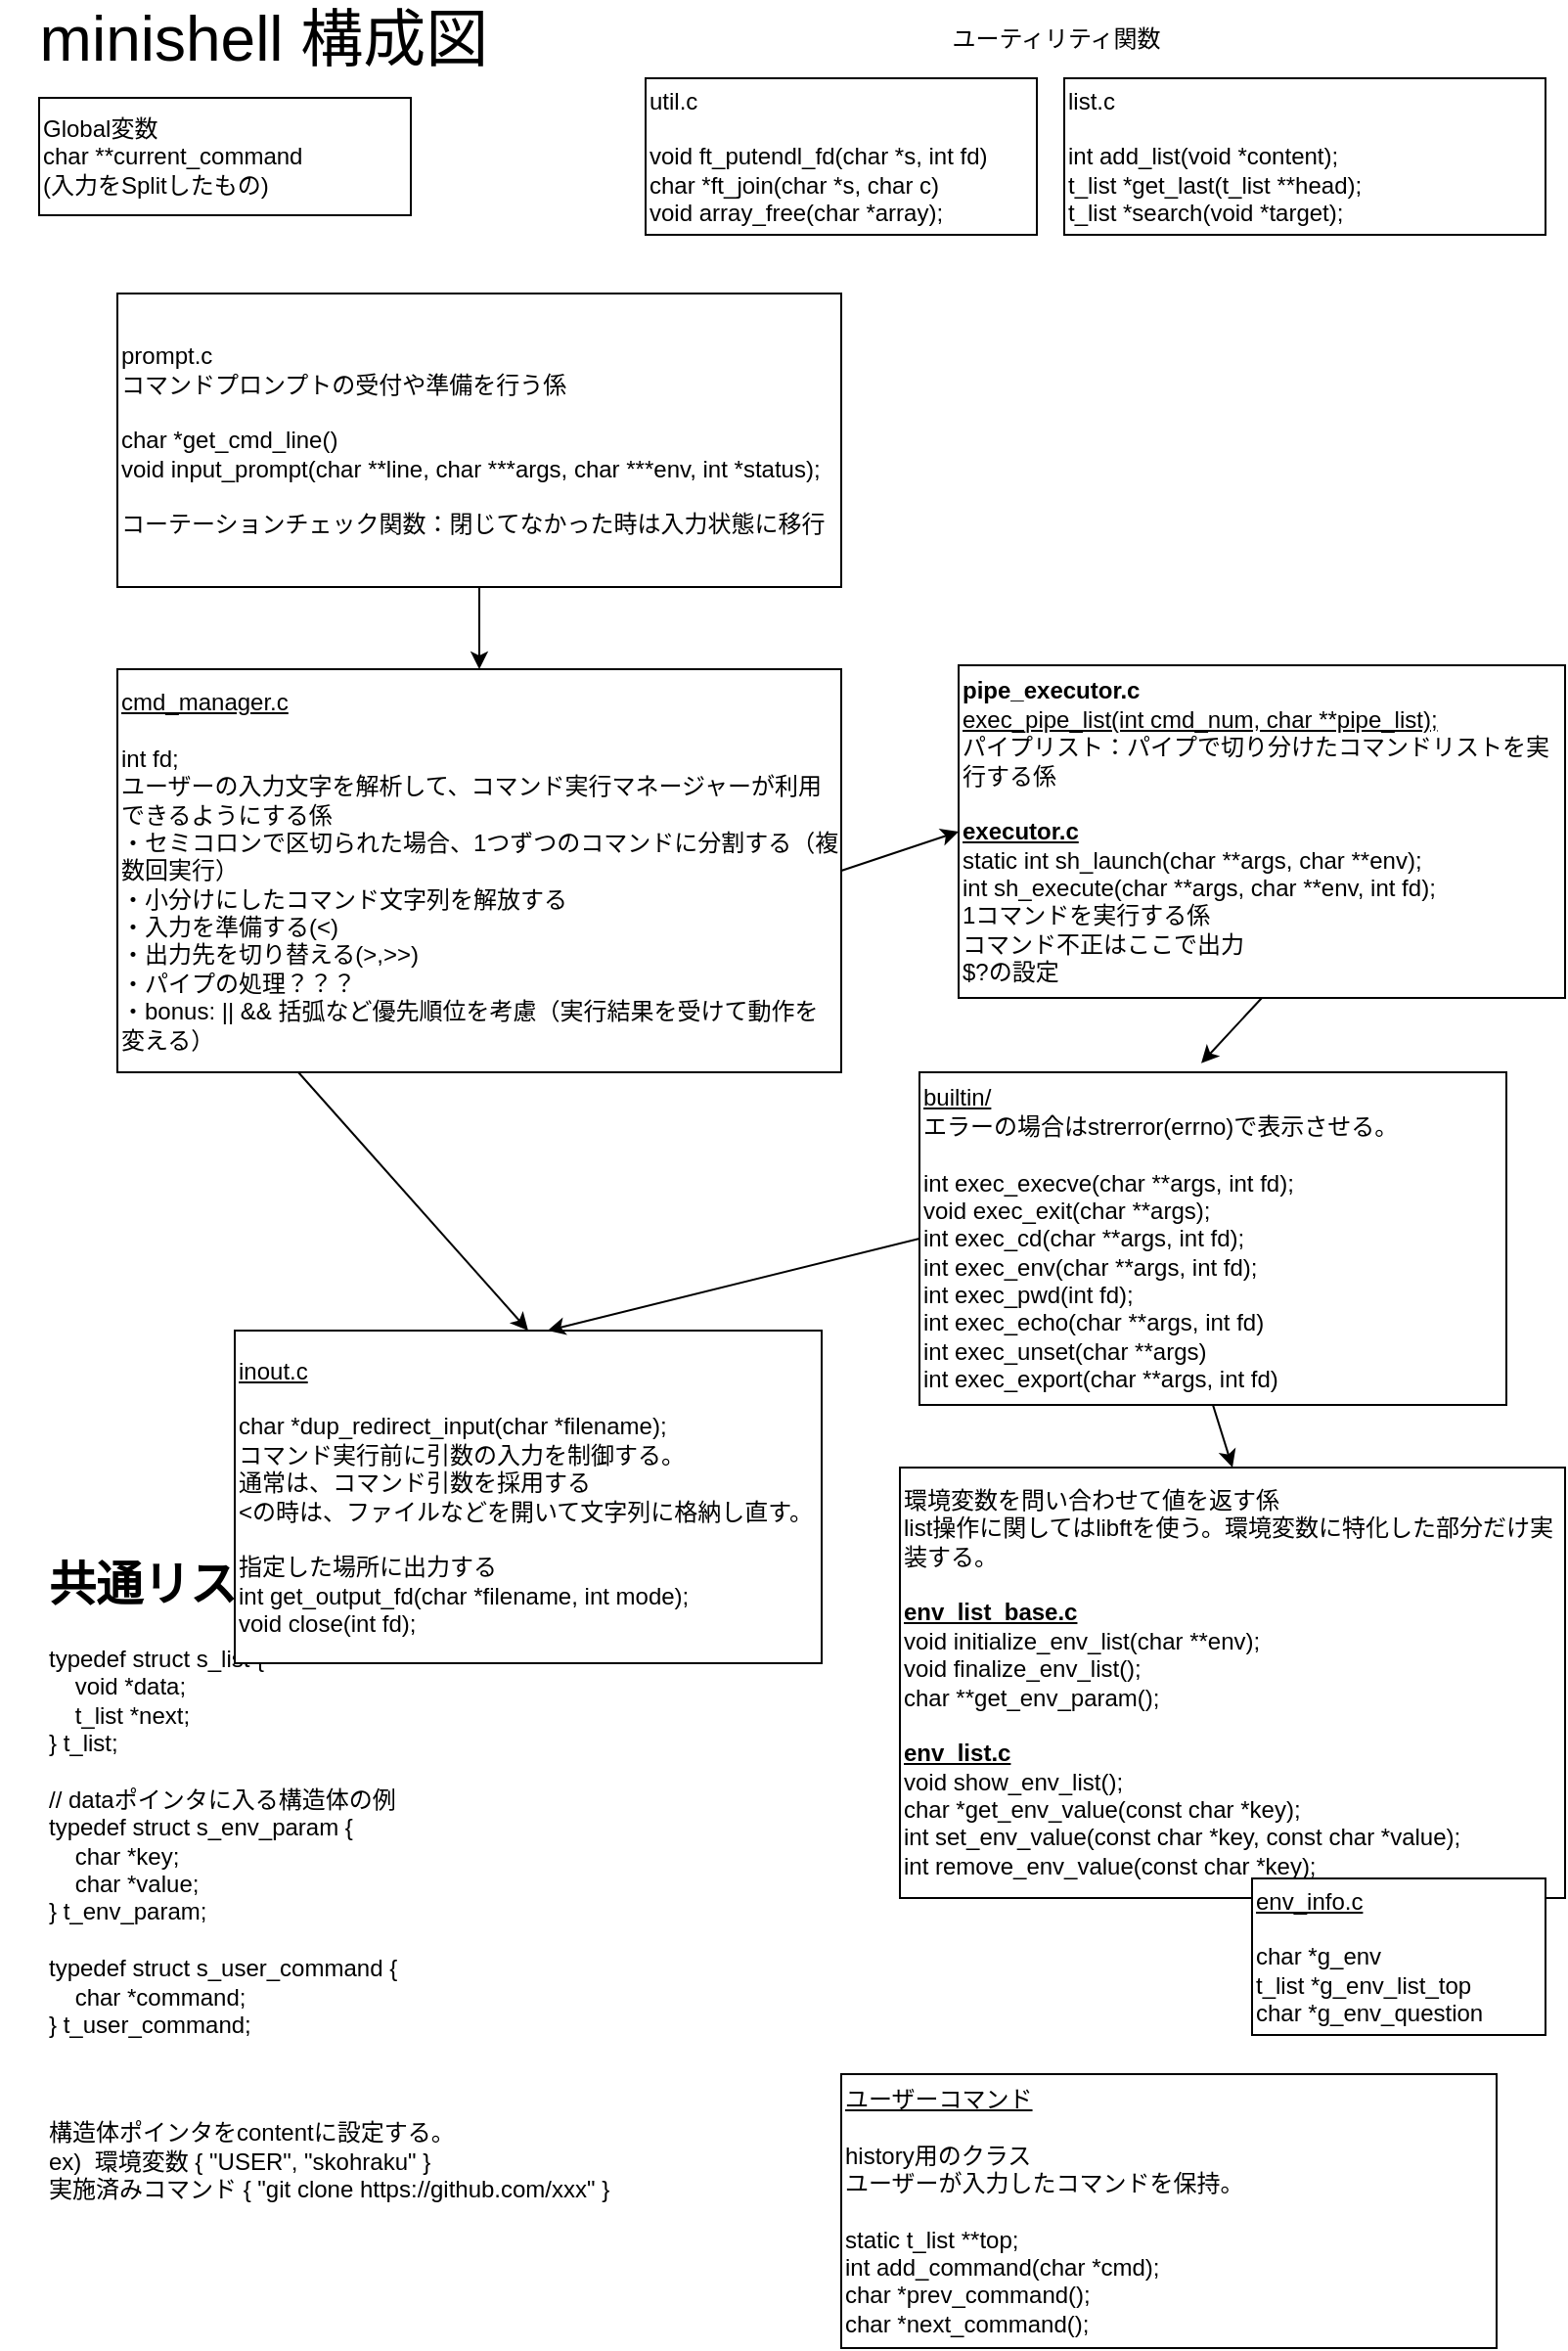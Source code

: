 <mxfile version="13.10.9" type="embed" pages="3">
    <diagram id="8rXn6J1F0hXc0jveFzcs" name="構成図">
        <mxGraphModel dx="1197" dy="1681" grid="1" gridSize="10" guides="1" tooltips="1" connect="1" arrows="1" fold="1" page="1" pageScale="1" pageWidth="827" pageHeight="1169" math="0" shadow="0">
            <root>
                <mxCell id="0"/>
                <mxCell id="1" parent="0"/>
                <mxCell id="2" value="minishell 構成図" style="text;html=1;strokeColor=none;fillColor=none;align=center;verticalAlign=middle;whiteSpace=wrap;rounded=0;fontSize=32;" parent="1" vertex="1">
                    <mxGeometry x="10" y="-1150" width="270" height="40" as="geometry"/>
                </mxCell>
                <mxCell id="7" value="prompt.c&lt;br&gt;コマンドプロンプトの受付や準備を行う係&lt;br&gt;&lt;br&gt;char *get_cmd_line()&lt;br&gt;void input_prompt(char **line, char ***args, char ***env, int *status);&lt;br&gt;&lt;br&gt;コーテーションチェック関数：閉じてなかった時は入力状態に移行" style="rounded=0;whiteSpace=wrap;html=1;align=left;" parent="1" vertex="1">
                    <mxGeometry x="70" y="-1000" width="370" height="150" as="geometry"/>
                </mxCell>
                <mxCell id="8" value="util.c&lt;br&gt;&lt;br&gt;void ft_putendl_fd(char *s, int fd)&lt;br&gt;char *ft_join(char *s, char c)&lt;br&gt;void array_free(char *array);" style="rounded=0;whiteSpace=wrap;html=1;align=left;" parent="1" vertex="1">
                    <mxGeometry x="340" y="-1110" width="200" height="80" as="geometry"/>
                </mxCell>
                <mxCell id="9" value="&lt;u&gt;builtin/&lt;br&gt;&lt;/u&gt;エラーの場合はstrerror(errno)で表示させる。&lt;br&gt;&lt;br&gt;int exec_execve(char **args, int fd);&lt;br&gt;void exec_exit(char **args);&lt;br&gt;int exec_cd(char **args, int fd);&lt;br&gt;int exec_env(char **args, int fd);&lt;br&gt;int exec_pwd(int fd);&lt;br&gt;int exec_echo(char **args, int fd)&lt;br&gt;int exec_unset(char **args)&lt;br&gt;int exec_export(char **args, int fd)&amp;nbsp;" style="whiteSpace=wrap;html=1;align=left;" parent="1" vertex="1">
                    <mxGeometry x="480" y="-602" width="300" height="170" as="geometry"/>
                </mxCell>
                <mxCell id="10" value="" style="endArrow=classic;html=1;entryX=0.48;entryY=-0.027;entryDx=0;entryDy=0;exitX=0.5;exitY=1;exitDx=0;exitDy=0;entryPerimeter=0;" parent="1" source="23" target="9" edge="1">
                    <mxGeometry width="50" height="50" relative="1" as="geometry">
                        <mxPoint x="380" y="-760" as="sourcePoint"/>
                        <mxPoint x="430" y="-810" as="targetPoint"/>
                    </mxGeometry>
                </mxCell>
                <mxCell id="11" value="list.c&lt;br&gt;&lt;br&gt;int add_list(void *content);&lt;br&gt;t_list *get_last(t_list **head);&lt;br&gt;t_list *search(void *target);" style="rounded=0;whiteSpace=wrap;html=1;align=left;" parent="1" vertex="1">
                    <mxGeometry x="554" y="-1110" width="246" height="80" as="geometry"/>
                </mxCell>
                <mxCell id="13" value="&lt;h1&gt;共通リスト&lt;/h1&gt;&lt;p&gt;typedef struct s_list {&lt;br&gt;&lt;span&gt;&amp;nbsp; &amp;nbsp; void *data;&lt;br&gt;&amp;nbsp; &amp;nbsp; t_list *next;&lt;br&gt;} t_list;&lt;br&gt;&lt;br&gt;// dataポインタに入る構造体の例&lt;br&gt;typedef struct s_env_param {&lt;br&gt;&amp;nbsp; &amp;nbsp; char *key;&lt;br&gt;&amp;nbsp; &amp;nbsp; char *value;&lt;br&gt;} t_env_param;&lt;br&gt;&lt;br&gt;typedef struct s_user_command {&lt;br&gt;&amp;nbsp; &amp;nbsp; char *command;&lt;br&gt;} t_user_command;&lt;br&gt;&lt;br&gt;&lt;/span&gt;&lt;/p&gt;&lt;p&gt;&lt;span&gt;&lt;br&gt;構造体ポインタをcontentに設定する。&lt;br&gt;ex)&amp;nbsp; 環境変数 { &quot;USER&quot;, &quot;skohraku&quot; }&amp;nbsp;&lt;br&gt;実施済みコマンド { &quot;git clone https://github.com/xxx&quot; }&lt;br&gt;&lt;/span&gt;&lt;/p&gt;" style="text;html=1;strokeColor=none;fillColor=none;spacing=5;spacingTop=-20;whiteSpace=wrap;overflow=hidden;rounded=0;align=left;" parent="1" vertex="1">
                    <mxGeometry x="30" y="-360" width="370" height="370" as="geometry"/>
                </mxCell>
                <mxCell id="14" value="環境変数を問い合わせて値を返す係&lt;br&gt;list操作に関してはlibftを使う。環境変数に特化した部分だけ実装する。&lt;br&gt;&lt;br&gt;&lt;u&gt;&lt;b&gt;env_list_base.c&lt;/b&gt;&lt;/u&gt;&lt;br&gt;void initialize_env_list(char **env);&lt;br&gt;void finalize_env_list();&lt;br&gt;char **get_env_param();&lt;br&gt;&lt;br&gt;&lt;u&gt;&lt;b&gt;env_list.c&lt;/b&gt;&lt;/u&gt;&lt;br&gt;void show_env_list();&lt;br&gt;char *get_env_value(const char *key);&lt;br&gt;int set_env_value(const char *key, const char *value);&lt;br&gt;int remove_env_value(const char *key);" style="rounded=0;whiteSpace=wrap;html=1;align=left;" parent="1" vertex="1">
                    <mxGeometry x="470" y="-400" width="340" height="220" as="geometry"/>
                </mxCell>
                <mxCell id="15" value="Global変数&lt;br&gt;char **current_command&lt;br&gt;(入力をSplitしたもの)" style="rounded=0;whiteSpace=wrap;html=1;align=left;" parent="1" vertex="1">
                    <mxGeometry x="30" y="-1100" width="190" height="60" as="geometry"/>
                </mxCell>
                <mxCell id="16" value="&lt;u&gt;cmd_manager.c&lt;/u&gt;&lt;br&gt;&lt;br&gt;int fd;&lt;br&gt;ユーザーの入力文字を解析して、コマンド実行マネージャーが利用できるようにする係&lt;br&gt;・セミコロンで区切られた場合、1つずつのコマンドに分割する（複数回実行）&lt;br&gt;・小分けにしたコマンド文字列を解放する&lt;br&gt;・入力を準備する(&amp;lt;)&lt;br&gt;・出力先を切り替える(&amp;gt;,&amp;gt;&amp;gt;)&lt;br&gt;・パイプの処理？？？&lt;br&gt;・bonus: || &amp;amp;&amp;amp; 括弧など優先順位を考慮（実行結果を受けて動作を変える）" style="whiteSpace=wrap;html=1;align=left;" parent="1" vertex="1">
                    <mxGeometry x="70" y="-808" width="370" height="206" as="geometry"/>
                </mxCell>
                <mxCell id="19" value="" style="endArrow=classic;html=1;entryX=0.5;entryY=0;entryDx=0;entryDy=0;exitX=0.5;exitY=1;exitDx=0;exitDy=0;" parent="1" source="7" target="16" edge="1">
                    <mxGeometry width="50" height="50" relative="1" as="geometry">
                        <mxPoint x="390" y="-895" as="sourcePoint"/>
                        <mxPoint x="430" y="-930" as="targetPoint"/>
                    </mxGeometry>
                </mxCell>
                <mxCell id="21" value="&lt;u&gt;inout.c&lt;br&gt;&lt;/u&gt;&lt;br&gt;char *dup_redirect_input(char *filename);&lt;br&gt;コマンド実行前に引数の入力を制御する。&lt;br&gt;通常は、コマンド引数を採用する&lt;br&gt;&amp;lt;の時は、ファイルなどを開いて文字列に格納し直す。&lt;br&gt;&lt;br&gt;指定した場所に出力する&lt;br&gt;int get_output_fd(char *filename, int mode);&lt;br&gt;void close(int fd);" style="whiteSpace=wrap;html=1;align=left;" parent="1" vertex="1">
                    <mxGeometry x="130" y="-470" width="300" height="170" as="geometry"/>
                </mxCell>
                <mxCell id="23" value="&lt;b&gt;pipe_executor.c&lt;/b&gt;&lt;br&gt;&lt;u&gt;exec_pipe_list(int cmd_num, char **pipe_list);&lt;/u&gt;&lt;br&gt;パイプリスト：パイプで切り分けたコマンドリストを実行する係&lt;br&gt;&lt;br&gt;&lt;u&gt;&lt;b&gt;executor.c&lt;/b&gt;&lt;/u&gt;&lt;br&gt;static int sh_launch(char **args, char **env);&lt;br&gt;int sh_execute(char **args, char **env, int fd);&lt;br&gt;1コマンドを実行する係&lt;br&gt;コマンド不正はここで出力&lt;br&gt;$?の設定" style="whiteSpace=wrap;html=1;align=left;" parent="1" vertex="1">
                    <mxGeometry x="500" y="-810" width="310" height="170" as="geometry"/>
                </mxCell>
                <mxCell id="24" value="" style="endArrow=classic;html=1;exitX=0.25;exitY=1;exitDx=0;exitDy=0;entryX=0.5;entryY=0;entryDx=0;entryDy=0;" parent="1" source="16" target="21" edge="1">
                    <mxGeometry width="50" height="50" relative="1" as="geometry">
                        <mxPoint x="690" y="-880" as="sourcePoint"/>
                        <mxPoint x="740" y="-930" as="targetPoint"/>
                    </mxGeometry>
                </mxCell>
                <mxCell id="25" value="" style="endArrow=classic;html=1;exitX=1;exitY=0.5;exitDx=0;exitDy=0;entryX=0;entryY=0.5;entryDx=0;entryDy=0;" parent="1" source="16" target="23" edge="1">
                    <mxGeometry width="50" height="50" relative="1" as="geometry">
                        <mxPoint x="690" y="-880" as="sourcePoint"/>
                        <mxPoint x="740" y="-930" as="targetPoint"/>
                    </mxGeometry>
                </mxCell>
                <mxCell id="26" value="ユーティリティ関数" style="text;html=1;strokeColor=none;fillColor=none;align=center;verticalAlign=middle;whiteSpace=wrap;rounded=0;" parent="1" vertex="1">
                    <mxGeometry x="450" y="-1140" width="200" height="20" as="geometry"/>
                </mxCell>
                <mxCell id="28" value="" style="endArrow=classic;html=1;exitX=0.5;exitY=1;exitDx=0;exitDy=0;entryX=0.5;entryY=0;entryDx=0;entryDy=0;" parent="1" source="9" target="14" edge="1">
                    <mxGeometry width="50" height="50" relative="1" as="geometry">
                        <mxPoint x="420" y="-280" as="sourcePoint"/>
                        <mxPoint x="590" y="-310" as="targetPoint"/>
                    </mxGeometry>
                </mxCell>
                <mxCell id="29" value="&lt;u&gt;ユーザーコマンド&lt;/u&gt;&lt;br&gt;&lt;br&gt;history用のクラス&lt;br&gt;ユーザーが入力したコマンドを保持。&lt;br&gt;&lt;br&gt;static t_list **top;&lt;br&gt;int add_command(char *cmd);&lt;br&gt;char *prev_command();&lt;br&gt;char *next_command();" style="whiteSpace=wrap;html=1;align=left;" parent="1" vertex="1">
                    <mxGeometry x="440" y="-90" width="335" height="140" as="geometry"/>
                </mxCell>
                <mxCell id="30" value="&lt;u&gt;env_info.c&lt;/u&gt;&lt;br&gt;&lt;br&gt;char *g_env&lt;br&gt;t_list *g_env_list_top&lt;br&gt;char *g_env_question" style="rounded=0;whiteSpace=wrap;html=1;align=left;" parent="1" vertex="1">
                    <mxGeometry x="650" y="-190" width="150" height="80" as="geometry"/>
                </mxCell>
                <mxCell id="224rtaX7X39T5z5zW9lJ-30" value="" style="endArrow=classic;html=1;exitX=0;exitY=0.5;exitDx=0;exitDy=0;entryX=0.533;entryY=0;entryDx=0;entryDy=0;entryPerimeter=0;" parent="1" source="9" target="21" edge="1">
                    <mxGeometry width="50" height="50" relative="1" as="geometry">
                        <mxPoint x="360" y="-410" as="sourcePoint"/>
                        <mxPoint x="410" y="-460" as="targetPoint"/>
                    </mxGeometry>
                </mxCell>
            </root>
        </mxGraphModel>
    </diagram>
    <diagram id="qc1QQhCkBsamnLW85WN9" name="フロー図">
        <mxGraphModel grid="1" gridSize="10" guides="1" tooltips="1" connect="1" arrows="1" page="1" fold="1" pageScale="1" pageWidth="827" pageHeight="1169" math="0" shadow="0">
            <root>
                <mxCell id="Vm-qLk_0YOqzzcymPKnQ-0"/>
                <mxCell id="Vm-qLk_0YOqzzcymPKnQ-1" parent="Vm-qLk_0YOqzzcymPKnQ-0"/>
                <mxCell id="W0qJDJvwcw3Gnz3oxyco-0" value="コマンドマネージャのフロー" style="text;html=1;strokeColor=none;fillColor=none;align=center;verticalAlign=middle;whiteSpace=wrap;rounded=0;fontSize=24;" parent="Vm-qLk_0YOqzzcymPKnQ-1" vertex="1">
                    <mxGeometry x="20" y="10" width="350" height="40" as="geometry"/>
                </mxCell>
                <mxCell id="1OFQfx3OAHXFVRJQY0fg-0" value="&amp;gt; xxx&lt;br&gt;出力先をファイルに指定" style="shape=process;whiteSpace=wrap;html=1;backgroundOutline=1;fontSize=12;" parent="Vm-qLk_0YOqzzcymPKnQ-1" vertex="1">
                    <mxGeometry x="508.75" y="802.5" width="190" height="40" as="geometry"/>
                </mxCell>
                <mxCell id="1OFQfx3OAHXFVRJQY0fg-1" value="&amp;lt; yyy&lt;br&gt;文字列の入力にする" style="shape=process;whiteSpace=wrap;html=1;backgroundOutline=1;fontSize=12;" parent="Vm-qLk_0YOqzzcymPKnQ-1" vertex="1">
                    <mxGeometry x="519.5" y="490" width="180" height="40" as="geometry"/>
                </mxCell>
                <mxCell id="1OFQfx3OAHXFVRJQY0fg-2" value="$ENV&lt;br&gt;文字列の入力にする" style="shape=process;whiteSpace=wrap;html=1;backgroundOutline=1;fontSize=12;" parent="Vm-qLk_0YOqzzcymPKnQ-1" vertex="1">
                    <mxGeometry x="531" y="545" width="147" height="40" as="geometry"/>
                </mxCell>
                <mxCell id="1OFQfx3OAHXFVRJQY0fg-3" value="* wildcard処理&lt;br&gt;該当する文字列の入力にする" style="shape=process;whiteSpace=wrap;html=1;backgroundOutline=1;fontSize=12;" parent="Vm-qLk_0YOqzzcymPKnQ-1" vertex="1">
                    <mxGeometry x="504.5" y="600" width="210" height="40" as="geometry"/>
                </mxCell>
                <mxCell id="1OFQfx3OAHXFVRJQY0fg-4" value="グループリストに分割" style="shape=process;whiteSpace=wrap;html=1;backgroundOutline=1;fontSize=12;" parent="Vm-qLk_0YOqzzcymPKnQ-1" vertex="1">
                    <mxGeometry x="60" y="150" width="200" height="30" as="geometry"/>
                </mxCell>
                <mxCell id="1OFQfx3OAHXFVRJQY0fg-5" value="readの文字列を受け取る&lt;br&gt;input_prompt" style="rounded=1;whiteSpace=wrap;html=1;fontSize=12;" parent="Vm-qLk_0YOqzzcymPKnQ-1" vertex="1">
                    <mxGeometry x="80" y="80" width="160" height="30" as="geometry"/>
                </mxCell>
                <mxCell id="1OFQfx3OAHXFVRJQY0fg-9" value="パイプリストに分割" style="shape=process;whiteSpace=wrap;html=1;backgroundOutline=1;fontSize=12;" parent="Vm-qLk_0YOqzzcymPKnQ-1" vertex="1">
                    <mxGeometry x="75" y="330" width="170" height="40" as="geometry"/>
                </mxCell>
                <mxCell id="1OFQfx3OAHXFVRJQY0fg-13" value="今は、sh_execute&lt;br&gt;exec_commandに変更予定&lt;br&gt;(コマンドリスト, 出力先指定)" style="shape=process;whiteSpace=wrap;html=1;backgroundOutline=1;fontSize=12;" parent="Vm-qLk_0YOqzzcymPKnQ-1" vertex="1">
                    <mxGeometry x="50" y="610" width="225" height="65" as="geometry"/>
                </mxCell>
                <mxCell id="mPCId1YOEe2htGxt5DQf-0" value="1コマンドグループを実行" style="shape=trapezoid;perimeter=trapezoidPerimeter;whiteSpace=wrap;html=1;fixedSize=1;fontSize=12;" parent="Vm-qLk_0YOqzzcymPKnQ-1" vertex="1">
                    <mxGeometry x="50" y="210" width="220" height="30" as="geometry"/>
                </mxCell>
                <mxCell id="mPCId1YOEe2htGxt5DQf-2" value="1コマンドを実行&lt;br&gt;exec_pipe_list" style="shape=trapezoid;perimeter=trapezoidPerimeter;whiteSpace=wrap;html=1;fixedSize=1;fontSize=12;" parent="Vm-qLk_0YOqzzcymPKnQ-1" vertex="1">
                    <mxGeometry x="80" y="405" width="160" height="30" as="geometry"/>
                </mxCell>
                <mxCell id="mPCId1YOEe2htGxt5DQf-5" value="ex) &quot;cmd0 x y&quot;" style="text;html=1;strokeColor=none;fillColor=none;align=left;verticalAlign=middle;whiteSpace=wrap;rounded=0;fontSize=12;" parent="Vm-qLk_0YOqzzcymPKnQ-1" vertex="1">
                    <mxGeometry x="300" y="405" width="190" height="20" as="geometry"/>
                </mxCell>
                <mxCell id="mPCId1YOEe2htGxt5DQf-6" value="&lt;b&gt;パイプリスト&lt;/b&gt;に分割&lt;br&gt;&quot;cmd0 x y|&amp;nbsp; &amp;nbsp;cmd1&amp;nbsp; z| cmd2 &amp;gt;hoge&amp;nbsp; &amp;nbsp;|cmd3&quot;&lt;br&gt;↓&lt;br&gt;&quot;cmd0 x y &quot;&lt;br&gt;&quot;cmd1 z&quot;&lt;br&gt;&quot;cmd2 &amp;gt;hoge &quot;&lt;br&gt;&quot;cmd3&quot;" style="text;html=1;strokeColor=none;fillColor=none;align=left;verticalAlign=middle;whiteSpace=wrap;rounded=0;fontSize=12;" parent="Vm-qLk_0YOqzzcymPKnQ-1" vertex="1">
                    <mxGeometry x="299" y="280" width="251" height="110" as="geometry"/>
                </mxCell>
                <mxCell id="mPCId1YOEe2htGxt5DQf-7" value="nextがpipeなら出力先を文字列に指定" style="shape=process;whiteSpace=wrap;html=1;backgroundOutline=1;fontSize=12;align=center;" parent="Vm-qLk_0YOqzzcymPKnQ-1" vertex="1">
                    <mxGeometry x="678" y="750" width="160" height="40" as="geometry"/>
                </mxCell>
                <mxCell id="mPCId1YOEe2htGxt5DQf-8" value="" style="shape=trapezoid;perimeter=trapezoidPerimeter;whiteSpace=wrap;html=1;fixedSize=1;fontSize=12;align=center;rotation=-180;" parent="Vm-qLk_0YOqzzcymPKnQ-1" vertex="1">
                    <mxGeometry x="85" y="725" width="160" height="30" as="geometry"/>
                </mxCell>
                <mxCell id="mPCId1YOEe2htGxt5DQf-11" value="結果を$?に格納" style="rounded=0;whiteSpace=wrap;html=1;fontSize=12;align=center;" parent="Vm-qLk_0YOqzzcymPKnQ-1" vertex="1">
                    <mxGeometry x="94.38" y="680" width="131.25" height="30" as="geometry"/>
                </mxCell>
                <mxCell id="mPCId1YOEe2htGxt5DQf-12" value="" style="shape=trapezoid;perimeter=trapezoidPerimeter;whiteSpace=wrap;html=1;fixedSize=1;fontSize=12;align=center;rotation=-180;horizontal=1;" parent="Vm-qLk_0YOqzzcymPKnQ-1" vertex="1">
                    <mxGeometry x="60" y="762.5" width="230" height="30" as="geometry"/>
                </mxCell>
                <mxCell id="mPCId1YOEe2htGxt5DQf-13" value="入力置き換え処理" style="rounded=1;whiteSpace=wrap;html=1;fontSize=12;align=center;" parent="Vm-qLk_0YOqzzcymPKnQ-1" vertex="1">
                    <mxGeometry x="510" y="380" width="200.25" height="40" as="geometry"/>
                </mxCell>
                <mxCell id="mPCId1YOEe2htGxt5DQf-15" value="入力を置き換え処理" style="shape=process;whiteSpace=wrap;html=1;backgroundOutline=1;fontSize=12;align=center;" parent="Vm-qLk_0YOqzzcymPKnQ-1" vertex="1">
                    <mxGeometry x="70" y="515" width="185" height="30" as="geometry"/>
                </mxCell>
                <mxCell id="mPCId1YOEe2htGxt5DQf-16" value="prevがpipeなら前の結果の&lt;br&gt;文字列を入力にする" style="shape=process;whiteSpace=wrap;html=1;backgroundOutline=1;fontSize=12;align=center;" parent="Vm-qLk_0YOqzzcymPKnQ-1" vertex="1">
                    <mxGeometry x="670" y="435" width="201.5" height="35" as="geometry"/>
                </mxCell>
                <mxCell id="mPCId1YOEe2htGxt5DQf-18" value="出力を設定" style="shape=process;whiteSpace=wrap;html=1;backgroundOutline=1;fontSize=12;align=center;" parent="Vm-qLk_0YOqzzcymPKnQ-1" vertex="1">
                    <mxGeometry x="70" y="560" width="187.5" height="35" as="geometry"/>
                </mxCell>
                <mxCell id="mPCId1YOEe2htGxt5DQf-19" value="出力を設定" style="rounded=1;whiteSpace=wrap;html=1;fontSize=12;align=center;" parent="Vm-qLk_0YOqzzcymPKnQ-1" vertex="1">
                    <mxGeometry x="501.5" y="697.5" width="206" height="40" as="geometry"/>
                </mxCell>
                <mxCell id="mPCId1YOEe2htGxt5DQf-21" value="コマンドリストに分割" style="shape=process;whiteSpace=wrap;html=1;backgroundOutline=1;fontSize=12;align=center;" parent="Vm-qLk_0YOqzzcymPKnQ-1" vertex="1">
                    <mxGeometry x="75" y="450" width="180" height="50" as="geometry"/>
                </mxCell>
                <mxCell id="mPCId1YOEe2htGxt5DQf-22" value="&lt;b&gt;コマンドリスト&lt;/b&gt;に分割&lt;br&gt;&quot;cmd0&quot;, &quot;x&quot;, &quot;y&quot;, &quot;&amp;lt; hoge.txt&quot;" style="text;html=1;strokeColor=none;fillColor=none;align=left;verticalAlign=middle;whiteSpace=wrap;rounded=0;fontSize=12;" parent="Vm-qLk_0YOqzzcymPKnQ-1" vertex="1">
                    <mxGeometry x="299" y="465" width="163" height="40" as="geometry"/>
                </mxCell>
                <mxCell id="mPCId1YOEe2htGxt5DQf-23" value="||や&amp;amp;&amp;amp;なら結果を受けて実行するかを判定&amp;nbsp;continue;" style="rhombus;whiteSpace=wrap;html=1;fontSize=12;align=center;" parent="Vm-qLk_0YOqzzcymPKnQ-1" vertex="1">
                    <mxGeometry x="60" y="260" width="200" height="40" as="geometry"/>
                </mxCell>
                <mxCell id="mPCId1YOEe2htGxt5DQf-24" value="&lt;b&gt;グループリスト&lt;/b&gt;に分割 ; || &amp;amp;&amp;amp;&lt;br&gt;&quot;cmd0 xx; cmd1 zz 00| cmd1 qq &amp;amp;&amp;amp; cmd2 1 2 3&quot;&lt;br&gt;↓&lt;br&gt;&quot;cmd0 xx&quot;&lt;br&gt;&quot;cmd1 zz 00 | cmd1 qq&quot;&lt;br&gt;&quot;cmd2 1 2 3&quot;" style="text;html=1;strokeColor=none;fillColor=none;align=left;verticalAlign=middle;whiteSpace=wrap;rounded=0;fontSize=12;" parent="Vm-qLk_0YOqzzcymPKnQ-1" vertex="1">
                    <mxGeometry x="299" y="130" width="285.5" height="90" as="geometry"/>
                </mxCell>
            </root>
        </mxGraphModel>
    </diagram>
    <diagram id="2TIMZzt3Q1oJytqTdehU" name="クラス図">
        <mxGraphModel dx="1695" dy="542" grid="1" gridSize="10" guides="1" tooltips="1" connect="1" arrows="1" fold="1" page="1" pageScale="1" pageWidth="827" pageHeight="1169" math="0" shadow="0">
            <root>
                <mxCell id="r2tvkVw-2xmfGGPtcW46-0"/>
                <mxCell id="r2tvkVw-2xmfGGPtcW46-1" parent="r2tvkVw-2xmfGGPtcW46-0"/>
                <mxCell id="r2tvkVw-2xmfGGPtcW46-2" value="&lt;b&gt;&lt;u&gt;prompt.c&lt;/u&gt;&lt;/b&gt;&lt;br&gt;&lt;br&gt;input_prompt" style="rounded=0;whiteSpace=wrap;html=1;align=left;" vertex="1" parent="r2tvkVw-2xmfGGPtcW46-1">
                    <mxGeometry x="10" y="105" width="120" height="60" as="geometry"/>
                </mxCell>
                <mxCell id="r2tvkVw-2xmfGGPtcW46-3" value="&lt;b&gt;&lt;u&gt;env_list_base.c&lt;/u&gt;&lt;/b&gt;&lt;br&gt;&lt;br&gt;initialize_env_list&lt;br&gt;finalize_env_list" style="rounded=0;whiteSpace=wrap;html=1;align=left;" vertex="1" parent="r2tvkVw-2xmfGGPtcW46-1">
                    <mxGeometry x="330" y="80" width="120" height="60" as="geometry"/>
                </mxCell>
                <mxCell id="r2tvkVw-2xmfGGPtcW46-4" value="main.c" style="rounded=0;whiteSpace=wrap;html=1;align=left;" vertex="1" parent="r2tvkVw-2xmfGGPtcW46-1">
                    <mxGeometry x="35" y="20" width="70" height="40" as="geometry"/>
                </mxCell>
                <mxCell id="r2tvkVw-2xmfGGPtcW46-5" value="" style="endArrow=classic;html=1;exitX=0.5;exitY=1;exitDx=0;exitDy=0;entryX=0.5;entryY=0;entryDx=0;entryDy=0;" edge="1" parent="r2tvkVw-2xmfGGPtcW46-1" source="r2tvkVw-2xmfGGPtcW46-4" target="r2tvkVw-2xmfGGPtcW46-2">
                    <mxGeometry width="50" height="50" relative="1" as="geometry">
                        <mxPoint x="270" y="270" as="sourcePoint"/>
                        <mxPoint x="320" y="220" as="targetPoint"/>
                    </mxGeometry>
                </mxCell>
                <mxCell id="r2tvkVw-2xmfGGPtcW46-6" value="" style="endArrow=classic;html=1;exitX=1;exitY=0.5;exitDx=0;exitDy=0;entryX=0;entryY=0.5;entryDx=0;entryDy=0;" edge="1" parent="r2tvkVw-2xmfGGPtcW46-1" source="r2tvkVw-2xmfGGPtcW46-2" target="r2tvkVw-2xmfGGPtcW46-3">
                    <mxGeometry width="50" height="50" relative="1" as="geometry">
                        <mxPoint x="270" y="270" as="sourcePoint"/>
                        <mxPoint x="320" y="220" as="targetPoint"/>
                    </mxGeometry>
                </mxCell>
                <mxCell id="r2tvkVw-2xmfGGPtcW46-7" value="&lt;b&gt;&lt;u&gt;pipe_executor.c&lt;/u&gt;&lt;/b&gt;&lt;br&gt;&lt;br&gt;exec_pipe_list&lt;br&gt;exec_command" style="rounded=0;whiteSpace=wrap;html=1;align=left;" vertex="1" parent="r2tvkVw-2xmfGGPtcW46-1">
                    <mxGeometry x="270" y="390" width="120" height="90" as="geometry"/>
                </mxCell>
                <mxCell id="r2tvkVw-2xmfGGPtcW46-8" value="" style="endArrow=classic;html=1;exitX=1;exitY=0.5;exitDx=0;exitDy=0;entryX=0;entryY=0.5;entryDx=0;entryDy=0;" edge="1" parent="r2tvkVw-2xmfGGPtcW46-1" source="r2tvkVw-2xmfGGPtcW46-2" target="r2tvkVw-2xmfGGPtcW46-7">
                    <mxGeometry width="50" height="50" relative="1" as="geometry">
                        <mxPoint x="270" y="270" as="sourcePoint"/>
                        <mxPoint x="280" y="210" as="targetPoint"/>
                    </mxGeometry>
                </mxCell>
                <mxCell id="r2tvkVw-2xmfGGPtcW46-9" value="&lt;b&gt;&lt;u&gt;executor.c&lt;/u&gt;&lt;/b&gt;&lt;br&gt;&lt;br&gt;sh_execute" style="rounded=0;whiteSpace=wrap;html=1;align=left;" vertex="1" parent="r2tvkVw-2xmfGGPtcW46-1">
                    <mxGeometry x="450" y="300" width="120" height="60" as="geometry"/>
                </mxCell>
                <mxCell id="r2tvkVw-2xmfGGPtcW46-10" value="" style="endArrow=classic;html=1;entryX=0;entryY=0.5;entryDx=0;entryDy=0;exitX=1;exitY=0.5;exitDx=0;exitDy=0;" edge="1" parent="r2tvkVw-2xmfGGPtcW46-1" source="r2tvkVw-2xmfGGPtcW46-2" target="r2tvkVw-2xmfGGPtcW46-9">
                    <mxGeometry width="50" height="50" relative="1" as="geometry">
                        <mxPoint x="190" y="180" as="sourcePoint"/>
                        <mxPoint x="320" y="220" as="targetPoint"/>
                    </mxGeometry>
                </mxCell>
                <mxCell id="r2tvkVw-2xmfGGPtcW46-11" value="" style="endArrow=classic;html=1;entryX=0;entryY=0.5;entryDx=0;entryDy=0;exitX=1;exitY=0.5;exitDx=0;exitDy=0;" edge="1" parent="r2tvkVw-2xmfGGPtcW46-1" source="r2tvkVw-2xmfGGPtcW46-7" target="r2tvkVw-2xmfGGPtcW46-9">
                    <mxGeometry width="50" height="50" relative="1" as="geometry">
                        <mxPoint x="380" y="335" as="sourcePoint"/>
                        <mxPoint x="320" y="260" as="targetPoint"/>
                    </mxGeometry>
                </mxCell>
                <mxCell id="r2tvkVw-2xmfGGPtcW46-12" value="&lt;b&gt;&lt;u&gt;builtin/&lt;/u&gt;&lt;/b&gt;&lt;br&gt;&lt;br&gt;exec_cd&lt;br&gt;exec_pwd&lt;br&gt;exec_env&lt;br&gt;exec_exit&lt;br&gt;exec_echo&lt;br&gt;exec_unset&lt;br&gt;exec_export&lt;br&gt;exec_execve" style="rounded=0;whiteSpace=wrap;html=1;align=left;" vertex="1" parent="r2tvkVw-2xmfGGPtcW46-1">
                    <mxGeometry x="650" y="210" width="100" height="170" as="geometry"/>
                </mxCell>
                <mxCell id="r2tvkVw-2xmfGGPtcW46-13" value="" style="endArrow=classic;html=1;entryX=0;entryY=0.5;entryDx=0;entryDy=0;exitX=1;exitY=0.5;exitDx=0;exitDy=0;" edge="1" parent="r2tvkVw-2xmfGGPtcW46-1" source="r2tvkVw-2xmfGGPtcW46-9" target="r2tvkVw-2xmfGGPtcW46-12">
                    <mxGeometry width="50" height="50" relative="1" as="geometry">
                        <mxPoint x="490" y="310" as="sourcePoint"/>
                        <mxPoint x="620" y="295" as="targetPoint"/>
                    </mxGeometry>
                </mxCell>
                <mxCell id="r2tvkVw-2xmfGGPtcW46-14" value="&lt;b&gt;&lt;u&gt;inout.c(未実装)&lt;/u&gt;&lt;/b&gt;&lt;br&gt;&lt;br&gt;&amp;lt;&amp;gt;リダイレクト入出力時の出力管理。" style="rounded=0;whiteSpace=wrap;html=1;align=left;" vertex="1" parent="r2tvkVw-2xmfGGPtcW46-1">
                    <mxGeometry x="560" y="410" width="190" height="80" as="geometry"/>
                </mxCell>
                <mxCell id="r2tvkVw-2xmfGGPtcW46-15" value="" style="endArrow=classic;html=1;exitX=0.5;exitY=1;exitDx=0;exitDy=0;entryX=0;entryY=0.5;entryDx=0;entryDy=0;" edge="1" parent="r2tvkVw-2xmfGGPtcW46-1" source="r2tvkVw-2xmfGGPtcW46-9">
                    <mxGeometry width="50" height="50" relative="1" as="geometry">
                        <mxPoint x="380" y="320" as="sourcePoint"/>
                        <mxPoint x="560" y="490" as="targetPoint"/>
                    </mxGeometry>
                </mxCell>
                <mxCell id="r2tvkVw-2xmfGGPtcW46-16" value="" style="endArrow=classic;html=1;entryX=0.5;entryY=0;entryDx=0;entryDy=0;exitX=0.25;exitY=1;exitDx=0;exitDy=0;" edge="1" parent="r2tvkVw-2xmfGGPtcW46-1" source="r2tvkVw-2xmfGGPtcW46-12">
                    <mxGeometry width="50" height="50" relative="1" as="geometry">
                        <mxPoint x="670" y="380" as="sourcePoint"/>
                        <mxPoint x="655" y="450" as="targetPoint"/>
                    </mxGeometry>
                </mxCell>
                <mxCell id="r2tvkVw-2xmfGGPtcW46-17" value="" style="endArrow=classic;html=1;entryX=1;entryY=0.5;entryDx=0;entryDy=0;exitX=0.5;exitY=0;exitDx=0;exitDy=0;" edge="1" parent="r2tvkVw-2xmfGGPtcW46-1" source="r2tvkVw-2xmfGGPtcW46-12" target="r2tvkVw-2xmfGGPtcW46-18">
                    <mxGeometry width="50" height="50" relative="1" as="geometry">
                        <mxPoint x="670" y="210" as="sourcePoint"/>
                        <mxPoint x="440" y="270" as="targetPoint"/>
                        <Array as="points">
                            <mxPoint x="700" y="110"/>
                        </Array>
                    </mxGeometry>
                </mxCell>
                <mxCell id="r2tvkVw-2xmfGGPtcW46-19" value="" style="edgeStyle=orthogonalEdgeStyle;rounded=0;orthogonalLoop=1;jettySize=auto;html=1;dashed=1;" edge="1" parent="r2tvkVw-2xmfGGPtcW46-1" source="r2tvkVw-2xmfGGPtcW46-18" target="r2tvkVw-2xmfGGPtcW46-3">
                    <mxGeometry relative="1" as="geometry"/>
                </mxCell>
                <mxCell id="r2tvkVw-2xmfGGPtcW46-18" value="&lt;b&gt;&lt;u&gt;env_list.c&lt;/u&gt;&lt;/b&gt;&lt;br&gt;&lt;br&gt;show_env_list&lt;br&gt;get_env_value&lt;br&gt;set_env_value&lt;br&gt;remove_env_key" style="whiteSpace=wrap;html=1;align=left;" vertex="1" parent="r2tvkVw-2xmfGGPtcW46-1">
                    <mxGeometry x="490" y="65" width="120" height="90" as="geometry"/>
                </mxCell>
                <mxCell id="r2tvkVw-2xmfGGPtcW46-20" value="&lt;b&gt;cmd_manager.c(未実装)&lt;/b&gt;&lt;br&gt;&lt;br&gt;; や &amp;amp;&amp;amp; || に区切って、パイプ含むコマンドに分割" style="rounded=0;whiteSpace=wrap;html=1;align=left;" vertex="1" parent="r2tvkVw-2xmfGGPtcW46-1">
                    <mxGeometry x="-20" y="300" width="160" height="90" as="geometry"/>
                </mxCell>
                <mxCell id="r2tvkVw-2xmfGGPtcW46-21" value="" style="endArrow=classic;html=1;dashed=1;exitX=0.431;exitY=0.981;exitDx=0;exitDy=0;exitPerimeter=0;entryX=0.5;entryY=0;entryDx=0;entryDy=0;" edge="1" parent="r2tvkVw-2xmfGGPtcW46-1" source="r2tvkVw-2xmfGGPtcW46-2" target="r2tvkVw-2xmfGGPtcW46-20">
                    <mxGeometry width="50" height="50" relative="1" as="geometry">
                        <mxPoint x="380" y="280" as="sourcePoint"/>
                        <mxPoint x="430" y="230" as="targetPoint"/>
                    </mxGeometry>
                </mxCell>
                <mxCell id="r2tvkVw-2xmfGGPtcW46-22" value="" style="endArrow=classic;html=1;dashed=1;exitX=1;exitY=0.5;exitDx=0;exitDy=0;entryX=0;entryY=0.5;entryDx=0;entryDy=0;" edge="1" parent="r2tvkVw-2xmfGGPtcW46-1" source="r2tvkVw-2xmfGGPtcW46-20" target="r2tvkVw-2xmfGGPtcW46-7">
                    <mxGeometry width="50" height="50" relative="1" as="geometry">
                        <mxPoint x="380" y="280" as="sourcePoint"/>
                        <mxPoint x="260" y="295" as="targetPoint"/>
                    </mxGeometry>
                </mxCell>
                <mxCell id="VfFrvq1JFTsaKGjjTuTI-0" value="&lt;b&gt;&lt;u&gt;history.c(未実装)&lt;/u&gt;&lt;/b&gt;&lt;br&gt;&lt;br&gt;ユーザー入力の文字列を保持。" style="rounded=0;whiteSpace=wrap;html=1;align=left;" vertex="1" parent="r2tvkVw-2xmfGGPtcW46-1">
                    <mxGeometry x="170" y="20" width="120" height="60" as="geometry"/>
                </mxCell>
                <mxCell id="VfFrvq1JFTsaKGjjTuTI-2" value="" style="endArrow=classic;html=1;entryX=0;entryY=0.5;entryDx=0;entryDy=0;exitX=0.75;exitY=0;exitDx=0;exitDy=0;" edge="1" parent="r2tvkVw-2xmfGGPtcW46-1" source="r2tvkVw-2xmfGGPtcW46-2" target="VfFrvq1JFTsaKGjjTuTI-0">
                    <mxGeometry width="50" height="50" relative="1" as="geometry">
                        <mxPoint x="380" y="300" as="sourcePoint"/>
                        <mxPoint x="430" y="250" as="targetPoint"/>
                    </mxGeometry>
                </mxCell>
            </root>
        </mxGraphModel>
    </diagram>
</mxfile>